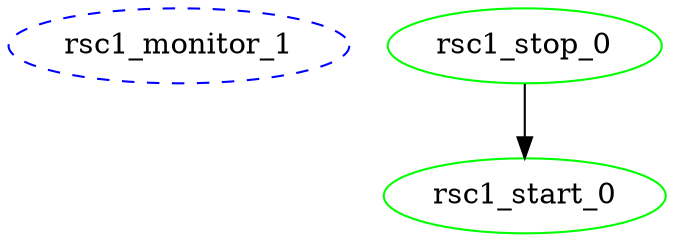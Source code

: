 digraph "g" {
	size = "30,30"
"rsc1_monitor_1" [ style="dashed" color="blue" fontcolor="black" ]
"rsc1_stop_0" [ tooltip="node1" color="green" fontcolor="black" ]
"rsc1_start_0" [ tooltip="node1" color="green" fontcolor="black" ]
"rsc1_stop_0" -> "rsc1_start_0"
}
